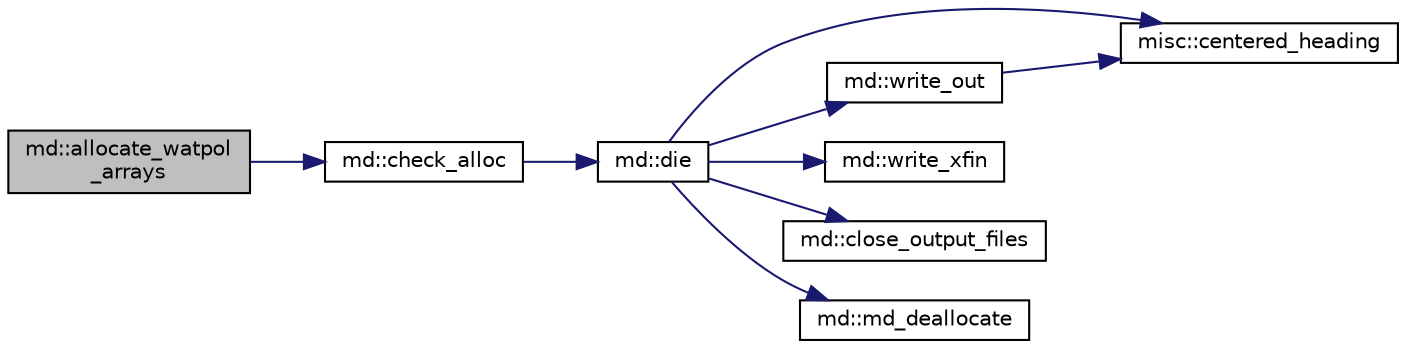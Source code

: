 digraph "md::allocate_watpol_arrays"
{
  edge [fontname="Helvetica",fontsize="10",labelfontname="Helvetica",labelfontsize="10"];
  node [fontname="Helvetica",fontsize="10",shape=record];
  rankdir="LR";
  Node1 [label="md::allocate_watpol\l_arrays",height=0.2,width=0.4,color="black", fillcolor="grey75", style="filled" fontcolor="black"];
  Node1 -> Node2 [color="midnightblue",fontsize="10",style="solid"];
  Node2 [label="md::check_alloc",height=0.2,width=0.4,color="black", fillcolor="white", style="filled",URL="$classmd.html#aa2bff9009b880be7904efe2a7c07f646"];
  Node2 -> Node3 [color="midnightblue",fontsize="10",style="solid"];
  Node3 [label="md::die",height=0.2,width=0.4,color="black", fillcolor="white", style="filled",URL="$classmd.html#ac21e43139b5e5cd74ab6649672288d66"];
  Node3 -> Node4 [color="midnightblue",fontsize="10",style="solid"];
  Node4 [label="misc::centered_heading",height=0.2,width=0.4,color="black", fillcolor="white", style="filled",URL="$classmisc.html#ac616bbb70212f3216e099c51f3c217f9"];
  Node3 -> Node5 [color="midnightblue",fontsize="10",style="solid"];
  Node5 [label="md::write_out",height=0.2,width=0.4,color="black", fillcolor="white", style="filled",URL="$classmd.html#a7ae57adec77c83a4e3684cfbf301d605"];
  Node5 -> Node4 [color="midnightblue",fontsize="10",style="solid"];
  Node3 -> Node6 [color="midnightblue",fontsize="10",style="solid"];
  Node6 [label="md::write_xfin",height=0.2,width=0.4,color="black", fillcolor="white", style="filled",URL="$classmd.html#ad8ada800049df7345cd0a0e596644cc5"];
  Node3 -> Node7 [color="midnightblue",fontsize="10",style="solid"];
  Node7 [label="md::close_output_files",height=0.2,width=0.4,color="black", fillcolor="white", style="filled",URL="$classmd.html#a5bd74b9ed60f4d0515416e77a9dcb825"];
  Node3 -> Node8 [color="midnightblue",fontsize="10",style="solid"];
  Node8 [label="md::md_deallocate",height=0.2,width=0.4,color="black", fillcolor="white", style="filled",URL="$classmd.html#a8a97b1726d386da7fddf5ea29296b0e9"];
}
